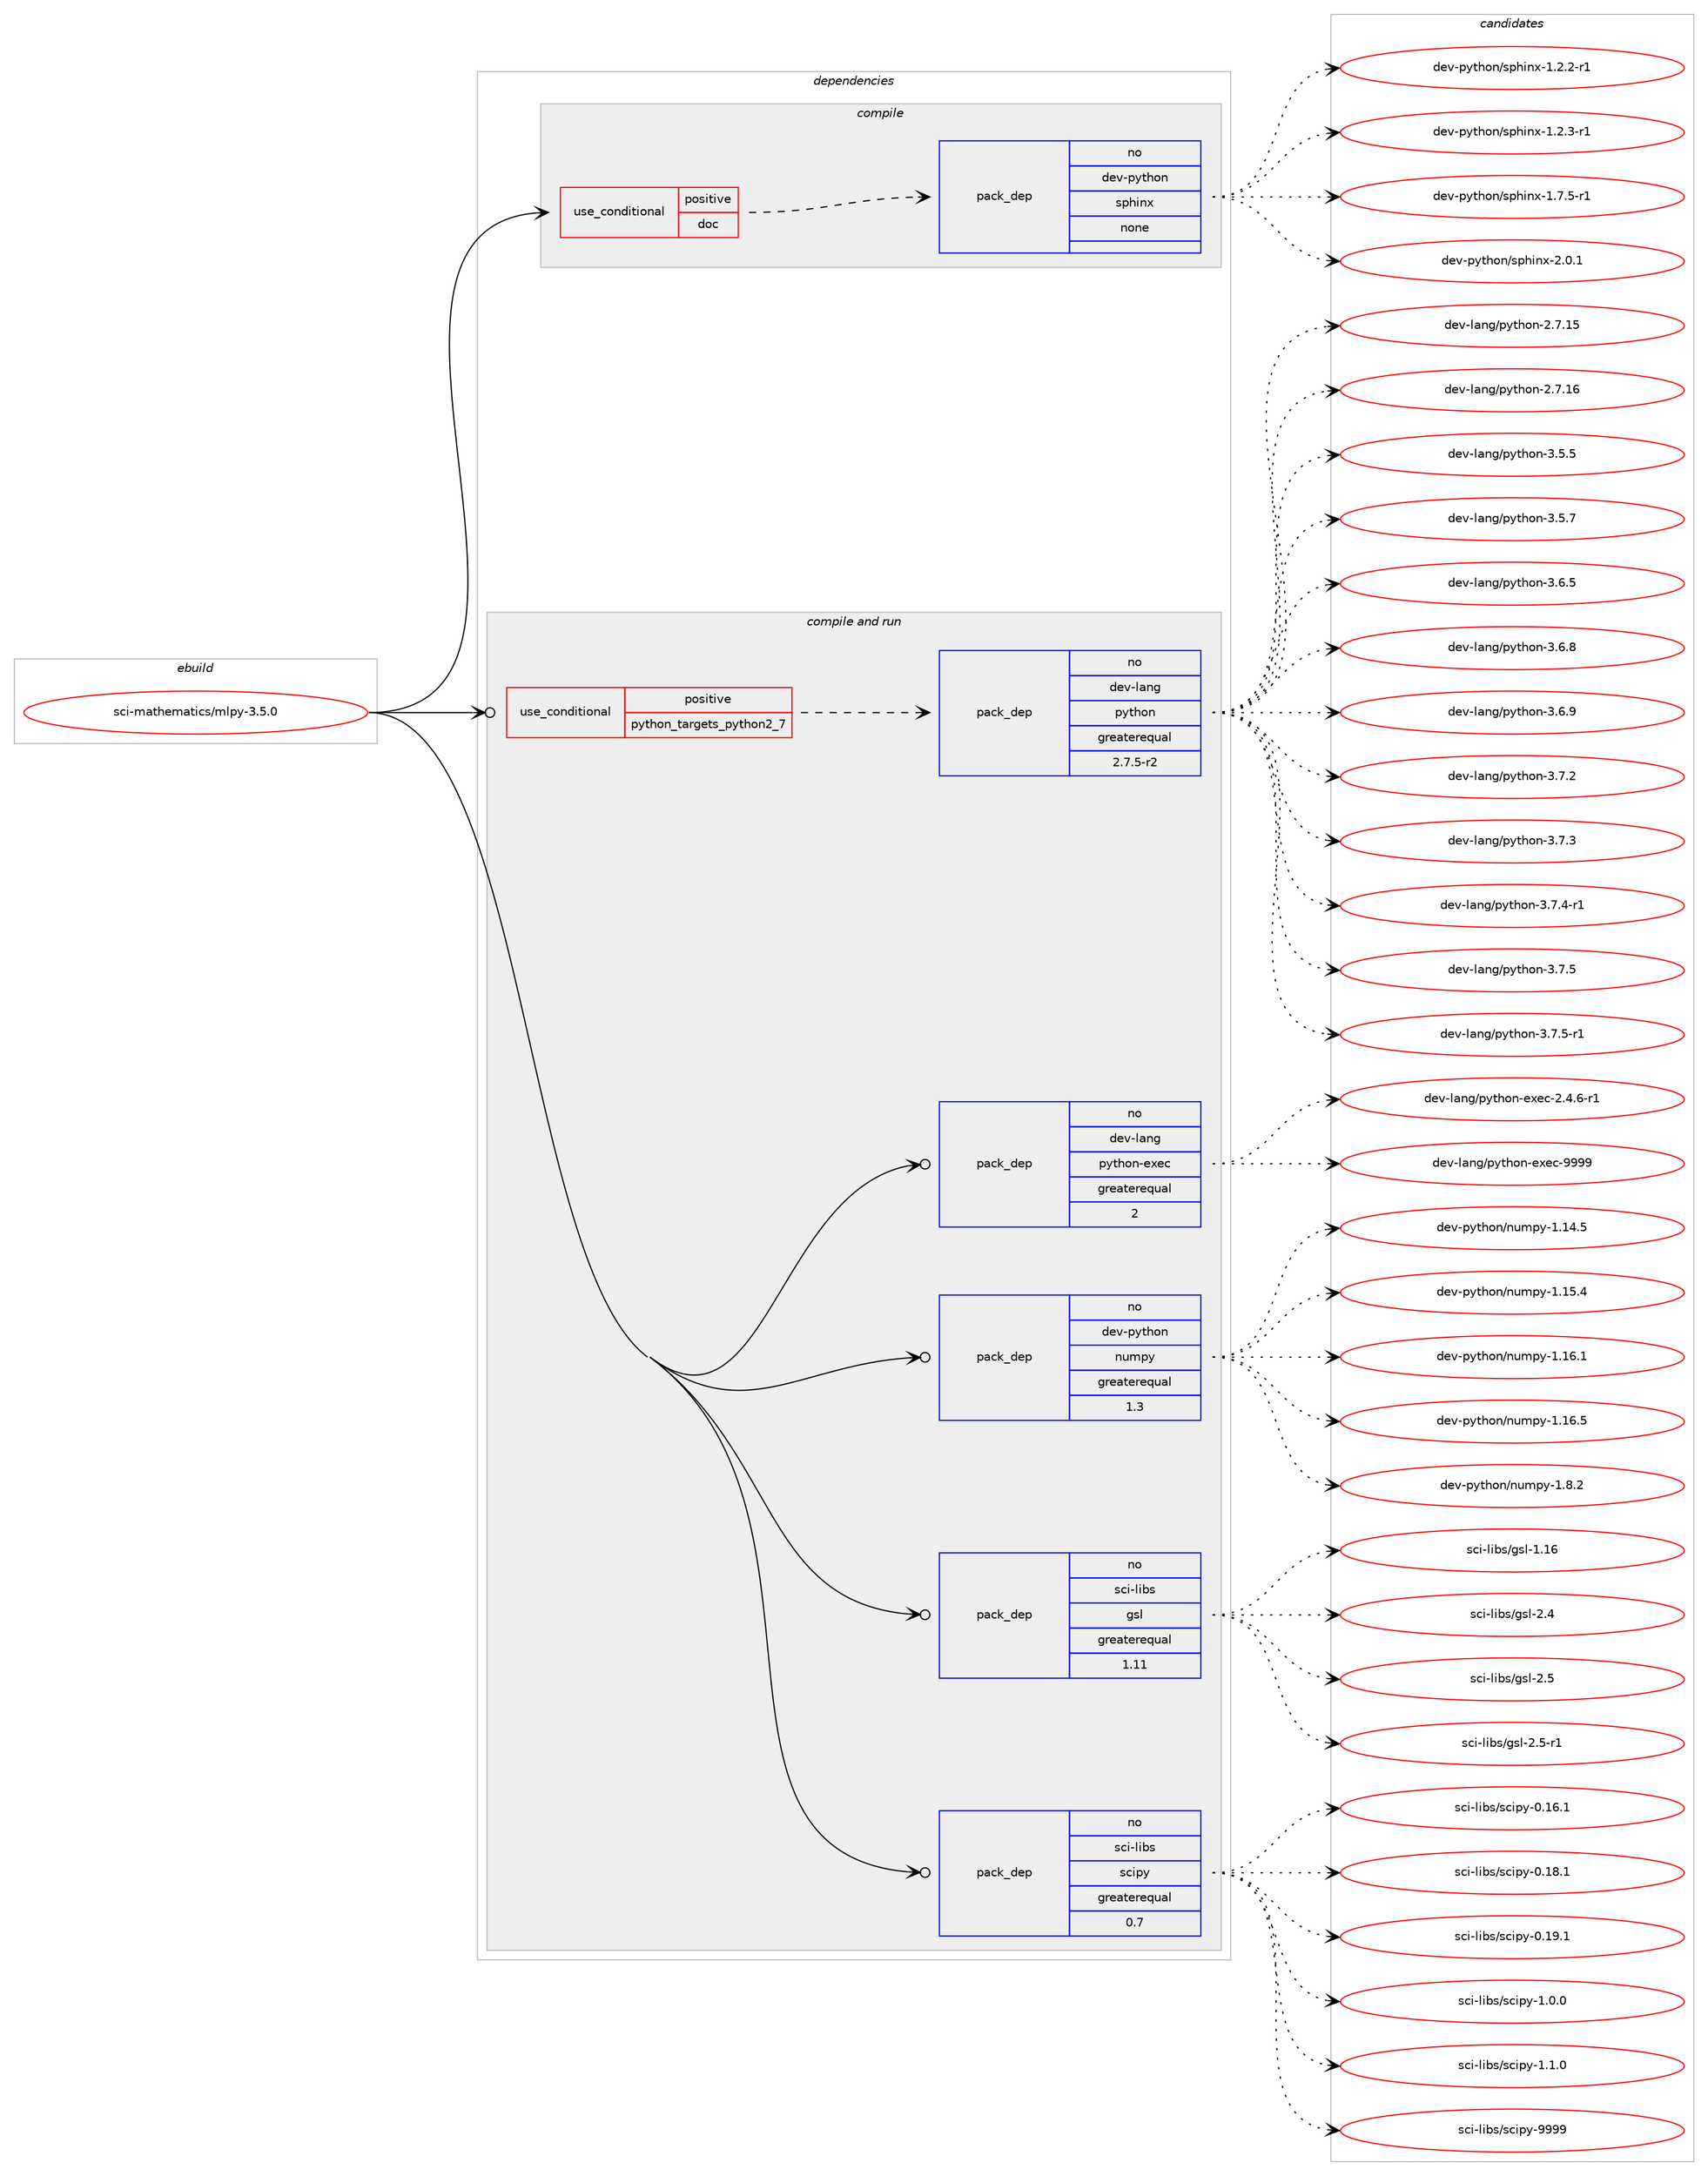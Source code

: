 digraph prolog {

# *************
# Graph options
# *************

newrank=true;
concentrate=true;
compound=true;
graph [rankdir=LR,fontname=Helvetica,fontsize=10,ranksep=1.5];#, ranksep=2.5, nodesep=0.2];
edge  [arrowhead=vee];
node  [fontname=Helvetica,fontsize=10];

# **********
# The ebuild
# **********

subgraph cluster_leftcol {
color=gray;
rank=same;
label=<<i>ebuild</i>>;
id [label="sci-mathematics/mlpy-3.5.0", color=red, width=4, href="../sci-mathematics/mlpy-3.5.0.svg"];
}

# ****************
# The dependencies
# ****************

subgraph cluster_midcol {
color=gray;
label=<<i>dependencies</i>>;
subgraph cluster_compile {
fillcolor="#eeeeee";
style=filled;
label=<<i>compile</i>>;
subgraph cond209189 {
dependency861602 [label=<<TABLE BORDER="0" CELLBORDER="1" CELLSPACING="0" CELLPADDING="4"><TR><TD ROWSPAN="3" CELLPADDING="10">use_conditional</TD></TR><TR><TD>positive</TD></TR><TR><TD>doc</TD></TR></TABLE>>, shape=none, color=red];
subgraph pack637183 {
dependency861603 [label=<<TABLE BORDER="0" CELLBORDER="1" CELLSPACING="0" CELLPADDING="4" WIDTH="220"><TR><TD ROWSPAN="6" CELLPADDING="30">pack_dep</TD></TR><TR><TD WIDTH="110">no</TD></TR><TR><TD>dev-python</TD></TR><TR><TD>sphinx</TD></TR><TR><TD>none</TD></TR><TR><TD></TD></TR></TABLE>>, shape=none, color=blue];
}
dependency861602:e -> dependency861603:w [weight=20,style="dashed",arrowhead="vee"];
}
id:e -> dependency861602:w [weight=20,style="solid",arrowhead="vee"];
}
subgraph cluster_compileandrun {
fillcolor="#eeeeee";
style=filled;
label=<<i>compile and run</i>>;
subgraph cond209190 {
dependency861604 [label=<<TABLE BORDER="0" CELLBORDER="1" CELLSPACING="0" CELLPADDING="4"><TR><TD ROWSPAN="3" CELLPADDING="10">use_conditional</TD></TR><TR><TD>positive</TD></TR><TR><TD>python_targets_python2_7</TD></TR></TABLE>>, shape=none, color=red];
subgraph pack637184 {
dependency861605 [label=<<TABLE BORDER="0" CELLBORDER="1" CELLSPACING="0" CELLPADDING="4" WIDTH="220"><TR><TD ROWSPAN="6" CELLPADDING="30">pack_dep</TD></TR><TR><TD WIDTH="110">no</TD></TR><TR><TD>dev-lang</TD></TR><TR><TD>python</TD></TR><TR><TD>greaterequal</TD></TR><TR><TD>2.7.5-r2</TD></TR></TABLE>>, shape=none, color=blue];
}
dependency861604:e -> dependency861605:w [weight=20,style="dashed",arrowhead="vee"];
}
id:e -> dependency861604:w [weight=20,style="solid",arrowhead="odotvee"];
subgraph pack637185 {
dependency861606 [label=<<TABLE BORDER="0" CELLBORDER="1" CELLSPACING="0" CELLPADDING="4" WIDTH="220"><TR><TD ROWSPAN="6" CELLPADDING="30">pack_dep</TD></TR><TR><TD WIDTH="110">no</TD></TR><TR><TD>dev-lang</TD></TR><TR><TD>python-exec</TD></TR><TR><TD>greaterequal</TD></TR><TR><TD>2</TD></TR></TABLE>>, shape=none, color=blue];
}
id:e -> dependency861606:w [weight=20,style="solid",arrowhead="odotvee"];
subgraph pack637186 {
dependency861607 [label=<<TABLE BORDER="0" CELLBORDER="1" CELLSPACING="0" CELLPADDING="4" WIDTH="220"><TR><TD ROWSPAN="6" CELLPADDING="30">pack_dep</TD></TR><TR><TD WIDTH="110">no</TD></TR><TR><TD>dev-python</TD></TR><TR><TD>numpy</TD></TR><TR><TD>greaterequal</TD></TR><TR><TD>1.3</TD></TR></TABLE>>, shape=none, color=blue];
}
id:e -> dependency861607:w [weight=20,style="solid",arrowhead="odotvee"];
subgraph pack637187 {
dependency861608 [label=<<TABLE BORDER="0" CELLBORDER="1" CELLSPACING="0" CELLPADDING="4" WIDTH="220"><TR><TD ROWSPAN="6" CELLPADDING="30">pack_dep</TD></TR><TR><TD WIDTH="110">no</TD></TR><TR><TD>sci-libs</TD></TR><TR><TD>gsl</TD></TR><TR><TD>greaterequal</TD></TR><TR><TD>1.11</TD></TR></TABLE>>, shape=none, color=blue];
}
id:e -> dependency861608:w [weight=20,style="solid",arrowhead="odotvee"];
subgraph pack637188 {
dependency861609 [label=<<TABLE BORDER="0" CELLBORDER="1" CELLSPACING="0" CELLPADDING="4" WIDTH="220"><TR><TD ROWSPAN="6" CELLPADDING="30">pack_dep</TD></TR><TR><TD WIDTH="110">no</TD></TR><TR><TD>sci-libs</TD></TR><TR><TD>scipy</TD></TR><TR><TD>greaterequal</TD></TR><TR><TD>0.7</TD></TR></TABLE>>, shape=none, color=blue];
}
id:e -> dependency861609:w [weight=20,style="solid",arrowhead="odotvee"];
}
subgraph cluster_run {
fillcolor="#eeeeee";
style=filled;
label=<<i>run</i>>;
}
}

# **************
# The candidates
# **************

subgraph cluster_choices {
rank=same;
color=gray;
label=<<i>candidates</i>>;

subgraph choice637183 {
color=black;
nodesep=1;
choice10010111845112121116104111110471151121041051101204549465046504511449 [label="dev-python/sphinx-1.2.2-r1", color=red, width=4,href="../dev-python/sphinx-1.2.2-r1.svg"];
choice10010111845112121116104111110471151121041051101204549465046514511449 [label="dev-python/sphinx-1.2.3-r1", color=red, width=4,href="../dev-python/sphinx-1.2.3-r1.svg"];
choice10010111845112121116104111110471151121041051101204549465546534511449 [label="dev-python/sphinx-1.7.5-r1", color=red, width=4,href="../dev-python/sphinx-1.7.5-r1.svg"];
choice1001011184511212111610411111047115112104105110120455046484649 [label="dev-python/sphinx-2.0.1", color=red, width=4,href="../dev-python/sphinx-2.0.1.svg"];
dependency861603:e -> choice10010111845112121116104111110471151121041051101204549465046504511449:w [style=dotted,weight="100"];
dependency861603:e -> choice10010111845112121116104111110471151121041051101204549465046514511449:w [style=dotted,weight="100"];
dependency861603:e -> choice10010111845112121116104111110471151121041051101204549465546534511449:w [style=dotted,weight="100"];
dependency861603:e -> choice1001011184511212111610411111047115112104105110120455046484649:w [style=dotted,weight="100"];
}
subgraph choice637184 {
color=black;
nodesep=1;
choice10010111845108971101034711212111610411111045504655464953 [label="dev-lang/python-2.7.15", color=red, width=4,href="../dev-lang/python-2.7.15.svg"];
choice10010111845108971101034711212111610411111045504655464954 [label="dev-lang/python-2.7.16", color=red, width=4,href="../dev-lang/python-2.7.16.svg"];
choice100101118451089711010347112121116104111110455146534653 [label="dev-lang/python-3.5.5", color=red, width=4,href="../dev-lang/python-3.5.5.svg"];
choice100101118451089711010347112121116104111110455146534655 [label="dev-lang/python-3.5.7", color=red, width=4,href="../dev-lang/python-3.5.7.svg"];
choice100101118451089711010347112121116104111110455146544653 [label="dev-lang/python-3.6.5", color=red, width=4,href="../dev-lang/python-3.6.5.svg"];
choice100101118451089711010347112121116104111110455146544656 [label="dev-lang/python-3.6.8", color=red, width=4,href="../dev-lang/python-3.6.8.svg"];
choice100101118451089711010347112121116104111110455146544657 [label="dev-lang/python-3.6.9", color=red, width=4,href="../dev-lang/python-3.6.9.svg"];
choice100101118451089711010347112121116104111110455146554650 [label="dev-lang/python-3.7.2", color=red, width=4,href="../dev-lang/python-3.7.2.svg"];
choice100101118451089711010347112121116104111110455146554651 [label="dev-lang/python-3.7.3", color=red, width=4,href="../dev-lang/python-3.7.3.svg"];
choice1001011184510897110103471121211161041111104551465546524511449 [label="dev-lang/python-3.7.4-r1", color=red, width=4,href="../dev-lang/python-3.7.4-r1.svg"];
choice100101118451089711010347112121116104111110455146554653 [label="dev-lang/python-3.7.5", color=red, width=4,href="../dev-lang/python-3.7.5.svg"];
choice1001011184510897110103471121211161041111104551465546534511449 [label="dev-lang/python-3.7.5-r1", color=red, width=4,href="../dev-lang/python-3.7.5-r1.svg"];
dependency861605:e -> choice10010111845108971101034711212111610411111045504655464953:w [style=dotted,weight="100"];
dependency861605:e -> choice10010111845108971101034711212111610411111045504655464954:w [style=dotted,weight="100"];
dependency861605:e -> choice100101118451089711010347112121116104111110455146534653:w [style=dotted,weight="100"];
dependency861605:e -> choice100101118451089711010347112121116104111110455146534655:w [style=dotted,weight="100"];
dependency861605:e -> choice100101118451089711010347112121116104111110455146544653:w [style=dotted,weight="100"];
dependency861605:e -> choice100101118451089711010347112121116104111110455146544656:w [style=dotted,weight="100"];
dependency861605:e -> choice100101118451089711010347112121116104111110455146544657:w [style=dotted,weight="100"];
dependency861605:e -> choice100101118451089711010347112121116104111110455146554650:w [style=dotted,weight="100"];
dependency861605:e -> choice100101118451089711010347112121116104111110455146554651:w [style=dotted,weight="100"];
dependency861605:e -> choice1001011184510897110103471121211161041111104551465546524511449:w [style=dotted,weight="100"];
dependency861605:e -> choice100101118451089711010347112121116104111110455146554653:w [style=dotted,weight="100"];
dependency861605:e -> choice1001011184510897110103471121211161041111104551465546534511449:w [style=dotted,weight="100"];
}
subgraph choice637185 {
color=black;
nodesep=1;
choice10010111845108971101034711212111610411111045101120101994550465246544511449 [label="dev-lang/python-exec-2.4.6-r1", color=red, width=4,href="../dev-lang/python-exec-2.4.6-r1.svg"];
choice10010111845108971101034711212111610411111045101120101994557575757 [label="dev-lang/python-exec-9999", color=red, width=4,href="../dev-lang/python-exec-9999.svg"];
dependency861606:e -> choice10010111845108971101034711212111610411111045101120101994550465246544511449:w [style=dotted,weight="100"];
dependency861606:e -> choice10010111845108971101034711212111610411111045101120101994557575757:w [style=dotted,weight="100"];
}
subgraph choice637186 {
color=black;
nodesep=1;
choice100101118451121211161041111104711011710911212145494649524653 [label="dev-python/numpy-1.14.5", color=red, width=4,href="../dev-python/numpy-1.14.5.svg"];
choice100101118451121211161041111104711011710911212145494649534652 [label="dev-python/numpy-1.15.4", color=red, width=4,href="../dev-python/numpy-1.15.4.svg"];
choice100101118451121211161041111104711011710911212145494649544649 [label="dev-python/numpy-1.16.1", color=red, width=4,href="../dev-python/numpy-1.16.1.svg"];
choice100101118451121211161041111104711011710911212145494649544653 [label="dev-python/numpy-1.16.5", color=red, width=4,href="../dev-python/numpy-1.16.5.svg"];
choice1001011184511212111610411111047110117109112121454946564650 [label="dev-python/numpy-1.8.2", color=red, width=4,href="../dev-python/numpy-1.8.2.svg"];
dependency861607:e -> choice100101118451121211161041111104711011710911212145494649524653:w [style=dotted,weight="100"];
dependency861607:e -> choice100101118451121211161041111104711011710911212145494649534652:w [style=dotted,weight="100"];
dependency861607:e -> choice100101118451121211161041111104711011710911212145494649544649:w [style=dotted,weight="100"];
dependency861607:e -> choice100101118451121211161041111104711011710911212145494649544653:w [style=dotted,weight="100"];
dependency861607:e -> choice1001011184511212111610411111047110117109112121454946564650:w [style=dotted,weight="100"];
}
subgraph choice637187 {
color=black;
nodesep=1;
choice115991054510810598115471031151084549464954 [label="sci-libs/gsl-1.16", color=red, width=4,href="../sci-libs/gsl-1.16.svg"];
choice1159910545108105981154710311510845504652 [label="sci-libs/gsl-2.4", color=red, width=4,href="../sci-libs/gsl-2.4.svg"];
choice1159910545108105981154710311510845504653 [label="sci-libs/gsl-2.5", color=red, width=4,href="../sci-libs/gsl-2.5.svg"];
choice11599105451081059811547103115108455046534511449 [label="sci-libs/gsl-2.5-r1", color=red, width=4,href="../sci-libs/gsl-2.5-r1.svg"];
dependency861608:e -> choice115991054510810598115471031151084549464954:w [style=dotted,weight="100"];
dependency861608:e -> choice1159910545108105981154710311510845504652:w [style=dotted,weight="100"];
dependency861608:e -> choice1159910545108105981154710311510845504653:w [style=dotted,weight="100"];
dependency861608:e -> choice11599105451081059811547103115108455046534511449:w [style=dotted,weight="100"];
}
subgraph choice637188 {
color=black;
nodesep=1;
choice115991054510810598115471159910511212145484649544649 [label="sci-libs/scipy-0.16.1", color=red, width=4,href="../sci-libs/scipy-0.16.1.svg"];
choice115991054510810598115471159910511212145484649564649 [label="sci-libs/scipy-0.18.1", color=red, width=4,href="../sci-libs/scipy-0.18.1.svg"];
choice115991054510810598115471159910511212145484649574649 [label="sci-libs/scipy-0.19.1", color=red, width=4,href="../sci-libs/scipy-0.19.1.svg"];
choice1159910545108105981154711599105112121454946484648 [label="sci-libs/scipy-1.0.0", color=red, width=4,href="../sci-libs/scipy-1.0.0.svg"];
choice1159910545108105981154711599105112121454946494648 [label="sci-libs/scipy-1.1.0", color=red, width=4,href="../sci-libs/scipy-1.1.0.svg"];
choice11599105451081059811547115991051121214557575757 [label="sci-libs/scipy-9999", color=red, width=4,href="../sci-libs/scipy-9999.svg"];
dependency861609:e -> choice115991054510810598115471159910511212145484649544649:w [style=dotted,weight="100"];
dependency861609:e -> choice115991054510810598115471159910511212145484649564649:w [style=dotted,weight="100"];
dependency861609:e -> choice115991054510810598115471159910511212145484649574649:w [style=dotted,weight="100"];
dependency861609:e -> choice1159910545108105981154711599105112121454946484648:w [style=dotted,weight="100"];
dependency861609:e -> choice1159910545108105981154711599105112121454946494648:w [style=dotted,weight="100"];
dependency861609:e -> choice11599105451081059811547115991051121214557575757:w [style=dotted,weight="100"];
}
}

}
